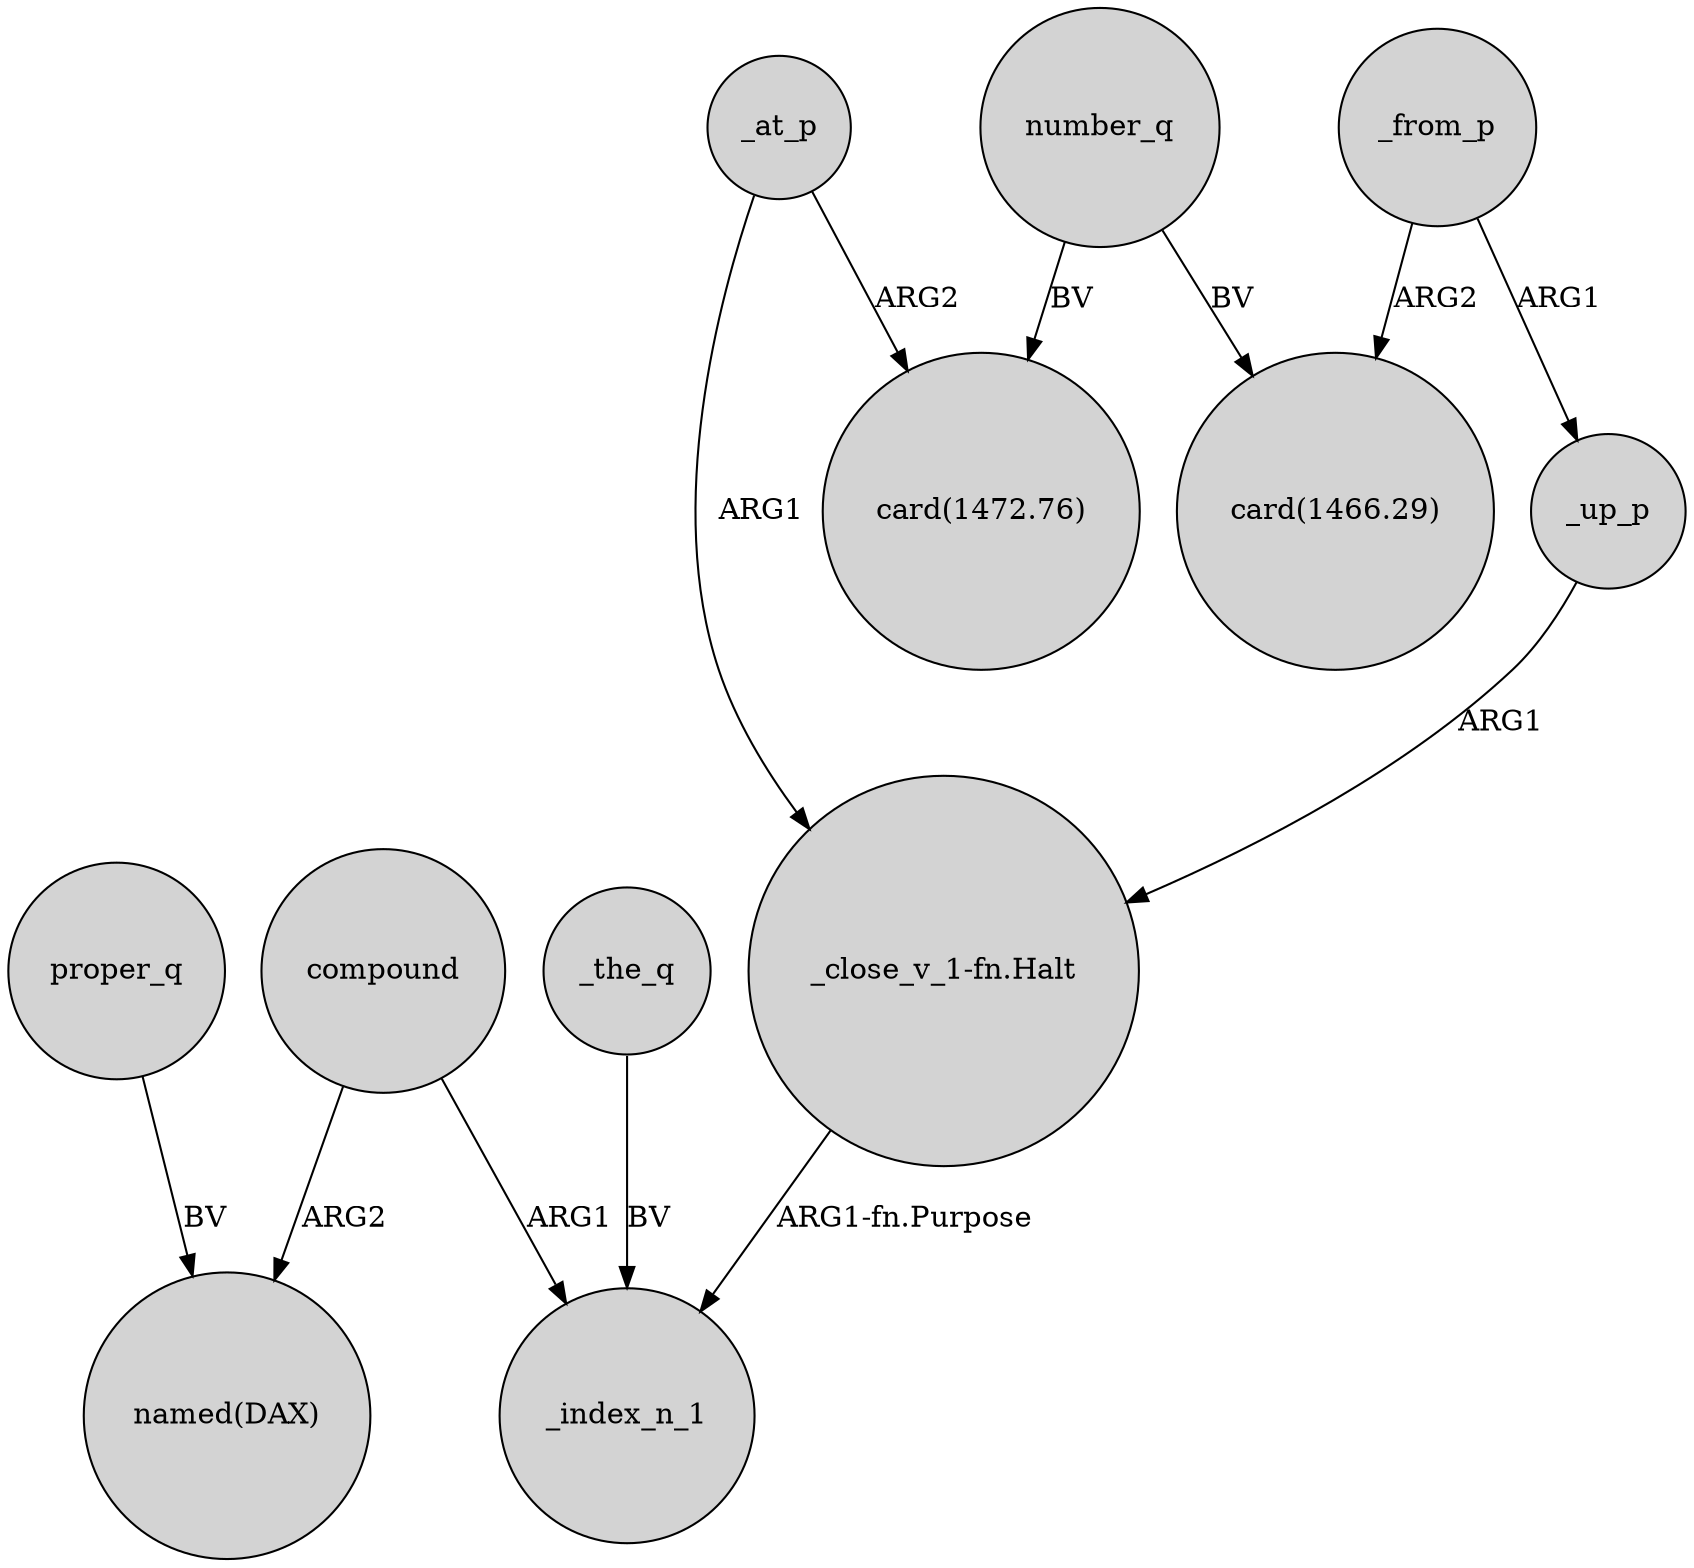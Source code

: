 digraph {
	node [shape=circle style=filled]
	proper_q -> "named(DAX)" [label=BV]
	number_q -> "card(1466.29)" [label=BV]
	_from_p -> "card(1466.29)" [label=ARG2]
	_the_q -> _index_n_1 [label=BV]
	_at_p -> "_close_v_1-fn.Halt" [label=ARG1]
	number_q -> "card(1472.76)" [label=BV]
	_from_p -> _up_p [label=ARG1]
	"_close_v_1-fn.Halt" -> _index_n_1 [label="ARG1-fn.Purpose"]
	compound -> _index_n_1 [label=ARG1]
	_up_p -> "_close_v_1-fn.Halt" [label=ARG1]
	_at_p -> "card(1472.76)" [label=ARG2]
	compound -> "named(DAX)" [label=ARG2]
}
